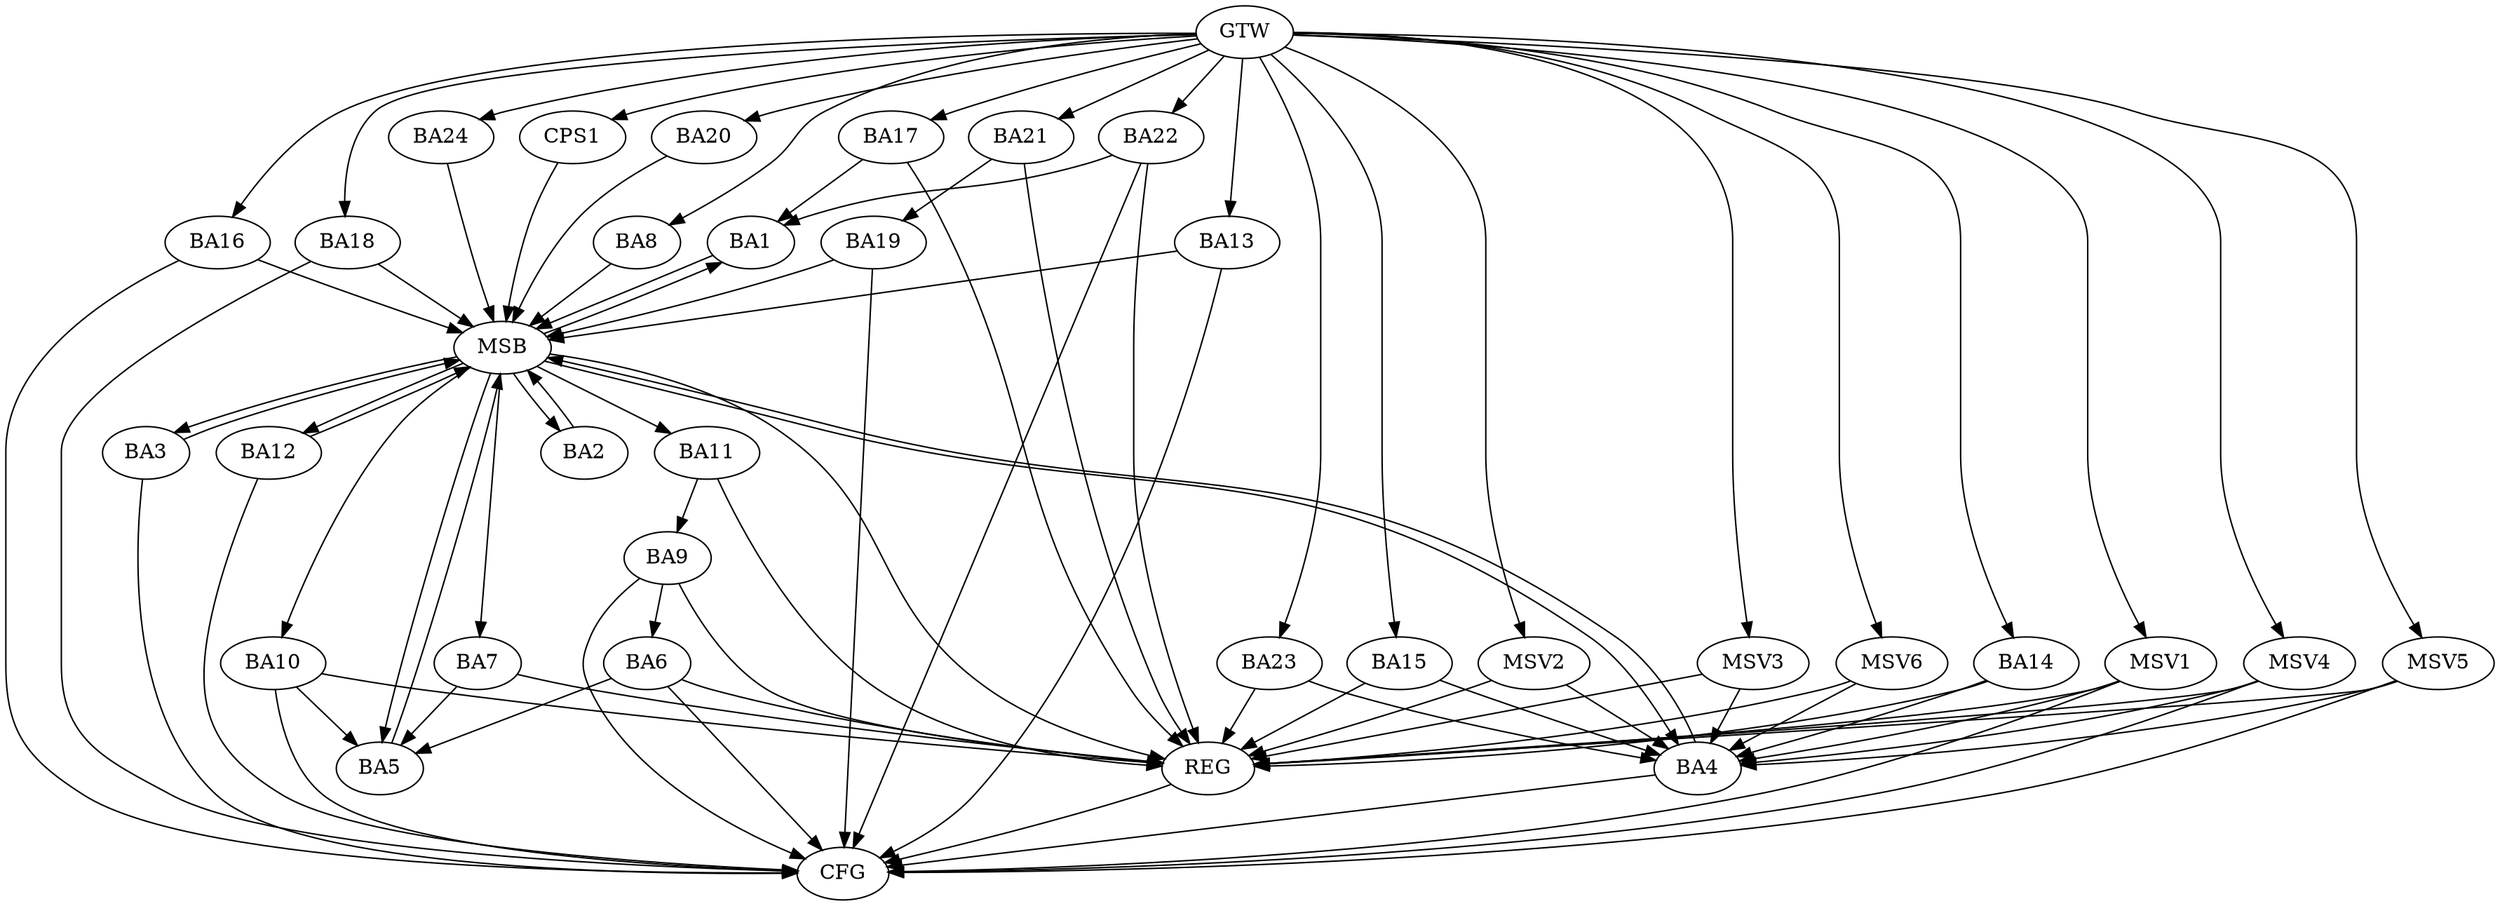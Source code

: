 strict digraph G {
  BA1 [ label="BA1" ];
  BA2 [ label="BA2" ];
  BA3 [ label="BA3" ];
  BA4 [ label="BA4" ];
  BA5 [ label="BA5" ];
  BA6 [ label="BA6" ];
  BA7 [ label="BA7" ];
  BA8 [ label="BA8" ];
  BA9 [ label="BA9" ];
  BA10 [ label="BA10" ];
  BA11 [ label="BA11" ];
  BA12 [ label="BA12" ];
  BA13 [ label="BA13" ];
  BA14 [ label="BA14" ];
  BA15 [ label="BA15" ];
  BA16 [ label="BA16" ];
  BA17 [ label="BA17" ];
  BA18 [ label="BA18" ];
  BA19 [ label="BA19" ];
  BA20 [ label="BA20" ];
  BA21 [ label="BA21" ];
  BA22 [ label="BA22" ];
  BA23 [ label="BA23" ];
  BA24 [ label="BA24" ];
  CPS1 [ label="CPS1" ];
  GTW [ label="GTW" ];
  REG [ label="REG" ];
  MSB [ label="MSB" ];
  CFG [ label="CFG" ];
  MSV1 [ label="MSV1" ];
  MSV2 [ label="MSV2" ];
  MSV3 [ label="MSV3" ];
  MSV4 [ label="MSV4" ];
  MSV5 [ label="MSV5" ];
  MSV6 [ label="MSV6" ];
  BA6 -> BA5;
  BA7 -> BA5;
  BA9 -> BA6;
  BA10 -> BA5;
  BA11 -> BA9;
  BA14 -> BA4;
  BA15 -> BA4;
  BA17 -> BA1;
  BA21 -> BA19;
  BA22 -> BA1;
  BA23 -> BA4;
  GTW -> BA8;
  GTW -> BA13;
  GTW -> BA14;
  GTW -> BA15;
  GTW -> BA16;
  GTW -> BA17;
  GTW -> BA18;
  GTW -> BA20;
  GTW -> BA21;
  GTW -> BA22;
  GTW -> BA23;
  GTW -> BA24;
  GTW -> CPS1;
  BA6 -> REG;
  BA7 -> REG;
  BA9 -> REG;
  BA10 -> REG;
  BA11 -> REG;
  BA14 -> REG;
  BA15 -> REG;
  BA17 -> REG;
  BA21 -> REG;
  BA22 -> REG;
  BA23 -> REG;
  BA1 -> MSB;
  MSB -> BA2;
  MSB -> REG;
  BA2 -> MSB;
  MSB -> BA1;
  BA3 -> MSB;
  BA4 -> MSB;
  MSB -> BA3;
  BA5 -> MSB;
  MSB -> BA4;
  BA8 -> MSB;
  BA12 -> MSB;
  BA13 -> MSB;
  BA16 -> MSB;
  MSB -> BA10;
  BA18 -> MSB;
  BA19 -> MSB;
  BA20 -> MSB;
  MSB -> BA7;
  BA24 -> MSB;
  CPS1 -> MSB;
  MSB -> BA11;
  MSB -> BA5;
  MSB -> BA12;
  BA16 -> CFG;
  BA18 -> CFG;
  BA3 -> CFG;
  BA19 -> CFG;
  BA22 -> CFG;
  BA6 -> CFG;
  BA10 -> CFG;
  BA9 -> CFG;
  BA4 -> CFG;
  BA13 -> CFG;
  BA12 -> CFG;
  REG -> CFG;
  MSV1 -> BA4;
  MSV2 -> BA4;
  GTW -> MSV1;
  MSV1 -> REG;
  MSV1 -> CFG;
  GTW -> MSV2;
  MSV2 -> REG;
  MSV3 -> BA4;
  MSV4 -> BA4;
  MSV5 -> BA4;
  MSV6 -> BA4;
  GTW -> MSV3;
  MSV3 -> REG;
  GTW -> MSV4;
  MSV4 -> REG;
  MSV4 -> CFG;
  GTW -> MSV5;
  MSV5 -> REG;
  MSV5 -> CFG;
  GTW -> MSV6;
  MSV6 -> REG;
}
